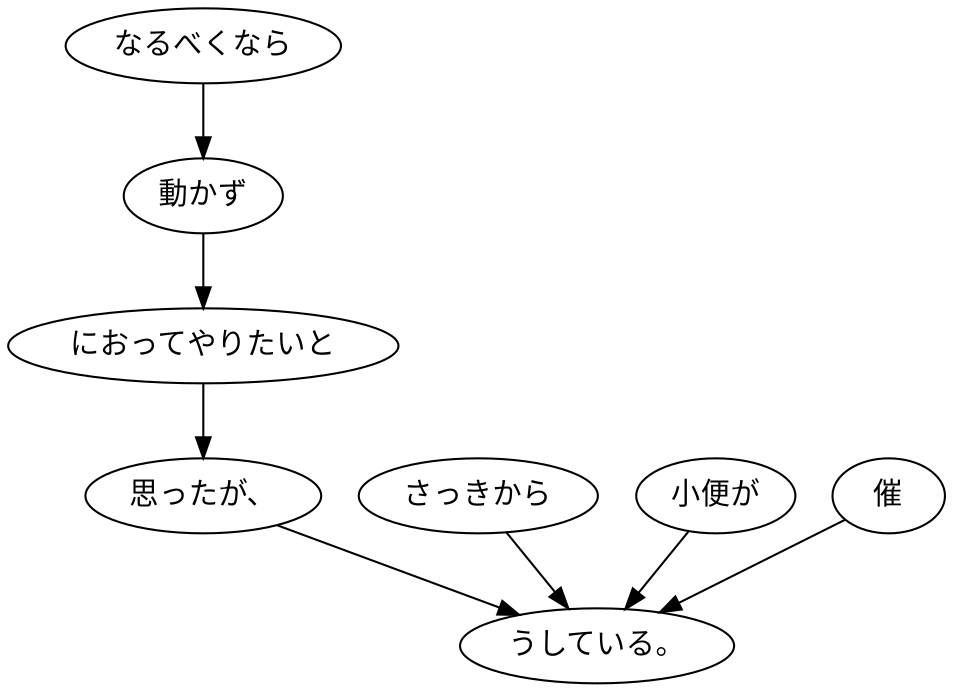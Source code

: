 digraph graph171 {
	node0 [label="なるべくなら"];
	node1 [label="動かず"];
	node2 [label="におってやりたいと"];
	node3 [label="思ったが、"];
	node4 [label="さっきから"];
	node5 [label="小便が"];
	node6 [label="催"];
	node7 [label="うしている。"];
	node0 -> node1;
	node1 -> node2;
	node2 -> node3;
	node3 -> node7;
	node4 -> node7;
	node5 -> node7;
	node6 -> node7;
}
